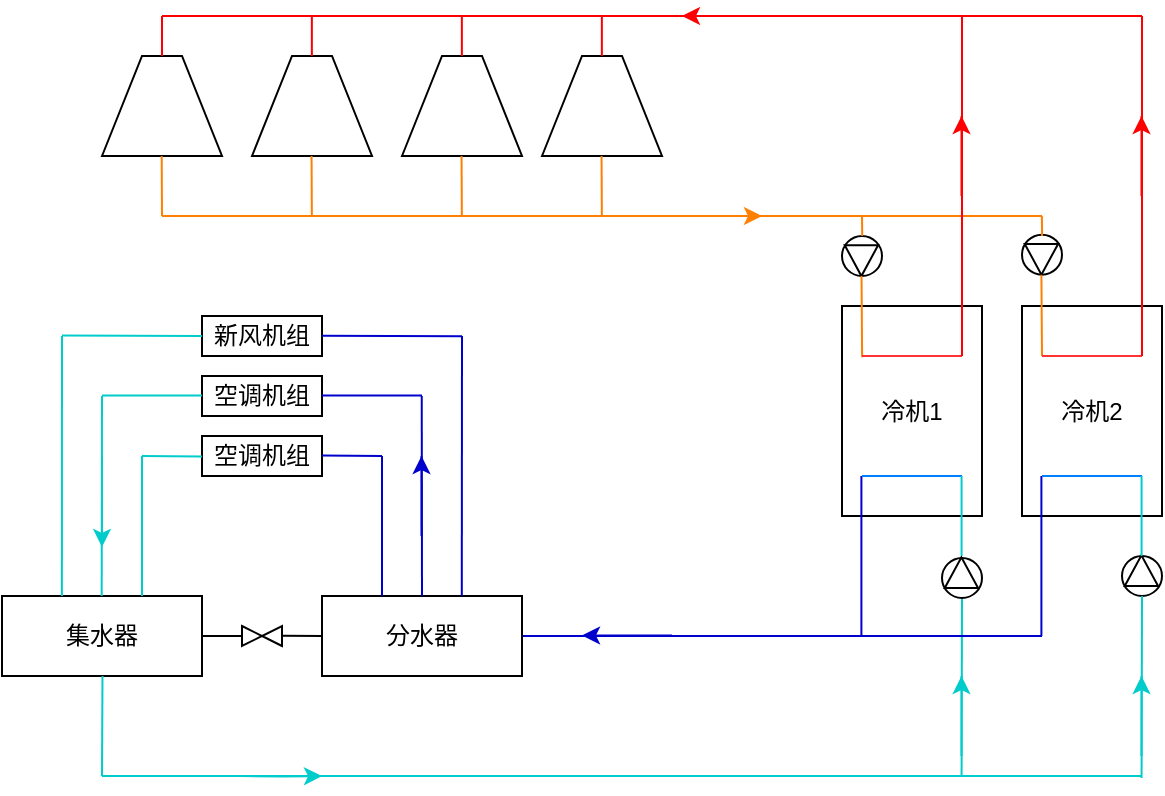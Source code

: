 <mxfile version="20.2.2" type="github">
  <diagram id="WoiL_mWIxm1mxqztFPtJ" name="第 1 页">
    <mxGraphModel dx="948" dy="467" grid="0" gridSize="10" guides="1" tooltips="1" connect="1" arrows="1" fold="1" page="1" pageScale="1" pageWidth="827" pageHeight="1169" math="0" shadow="0">
      <root>
        <mxCell id="0" />
        <mxCell id="1" parent="0" />
        <mxCell id="riQack8DRU1FnJC0j5_M-43" value="" style="endArrow=none;html=1;rounded=0;strokeColor=#00CCCC;" edge="1" parent="1">
          <mxGeometry width="50" height="50" relative="1" as="geometry">
            <mxPoint x="530" y="360" as="sourcePoint" />
            <mxPoint x="529.79" y="450" as="targetPoint" />
          </mxGeometry>
        </mxCell>
        <mxCell id="4I9LMxP-AOuE93W6MuQc-20" value="" style="group;rotation=90;" parent="1" vertex="1" connectable="0">
          <mxGeometry x="470" y="180" width="20" height="20" as="geometry" />
        </mxCell>
        <mxCell id="4I9LMxP-AOuE93W6MuQc-21" value="" style="ellipse;whiteSpace=wrap;html=1;aspect=fixed;strokeColor=#000000;fillColor=#FFFFFF;rotation=90;" parent="4I9LMxP-AOuE93W6MuQc-20" vertex="1">
          <mxGeometry width="20" height="20" as="geometry" />
        </mxCell>
        <mxCell id="4I9LMxP-AOuE93W6MuQc-22" value="" style="triangle;whiteSpace=wrap;html=1;strokeColor=#000000;fillColor=#FFFFFF;rotation=90;" parent="4I9LMxP-AOuE93W6MuQc-20" vertex="1">
          <mxGeometry x="2" y="4" width="15.417" height="16.667" as="geometry" />
        </mxCell>
        <mxCell id="4I9LMxP-AOuE93W6MuQc-29" value="" style="shape=trapezoid;perimeter=trapezoidPerimeter;whiteSpace=wrap;html=1;fixedSize=1;strokeColor=#000000;fillColor=#FFFFFF;" parent="1" vertex="1">
          <mxGeometry x="100" y="90" width="60" height="50" as="geometry" />
        </mxCell>
        <mxCell id="4I9LMxP-AOuE93W6MuQc-30" value="" style="shape=trapezoid;perimeter=trapezoidPerimeter;whiteSpace=wrap;html=1;fixedSize=1;strokeColor=#000000;fillColor=#FFFFFF;" parent="1" vertex="1">
          <mxGeometry x="175" y="90" width="60" height="50" as="geometry" />
        </mxCell>
        <mxCell id="FFGr_y6MqN4lwFUfsgwu-1" value="" style="shape=trapezoid;perimeter=trapezoidPerimeter;whiteSpace=wrap;html=1;fixedSize=1;strokeColor=#000000;fillColor=#FFFFFF;" parent="1" vertex="1">
          <mxGeometry x="250" y="90" width="60" height="50" as="geometry" />
        </mxCell>
        <mxCell id="FFGr_y6MqN4lwFUfsgwu-2" value="" style="shape=trapezoid;perimeter=trapezoidPerimeter;whiteSpace=wrap;html=1;fixedSize=1;strokeColor=#000000;fillColor=#FFFFFF;" parent="1" vertex="1">
          <mxGeometry x="320" y="90" width="60" height="50" as="geometry" />
        </mxCell>
        <mxCell id="FFGr_y6MqN4lwFUfsgwu-6" value="" style="endArrow=none;html=1;rounded=0;strokeColor=#FF0000;" parent="1" edge="1">
          <mxGeometry width="50" height="50" relative="1" as="geometry">
            <mxPoint x="130" y="70" as="sourcePoint" />
            <mxPoint x="620" y="70" as="targetPoint" />
            <Array as="points" />
          </mxGeometry>
        </mxCell>
        <mxCell id="FFGr_y6MqN4lwFUfsgwu-7" value="" style="endArrow=none;html=1;rounded=0;strokeColor=#FF8000;" parent="1" edge="1">
          <mxGeometry width="50" height="50" relative="1" as="geometry">
            <mxPoint x="130" y="170" as="sourcePoint" />
            <mxPoint x="570" y="170" as="targetPoint" />
            <Array as="points" />
          </mxGeometry>
        </mxCell>
        <mxCell id="FFGr_y6MqN4lwFUfsgwu-9" value="冷机1" style="rounded=0;whiteSpace=wrap;html=1;" parent="1" vertex="1">
          <mxGeometry x="470" y="215" width="70" height="105" as="geometry" />
        </mxCell>
        <mxCell id="FFGr_y6MqN4lwFUfsgwu-10" value="冷机2" style="rounded=0;whiteSpace=wrap;html=1;" parent="1" vertex="1">
          <mxGeometry x="560" y="215" width="70" height="105" as="geometry" />
        </mxCell>
        <mxCell id="FFGr_y6MqN4lwFUfsgwu-12" value="" style="endArrow=none;html=1;rounded=0;exitX=0.5;exitY=0;exitDx=0;exitDy=0;strokeColor=#FF0000;" parent="1" source="4I9LMxP-AOuE93W6MuQc-29" edge="1">
          <mxGeometry width="50" height="50" relative="1" as="geometry">
            <mxPoint x="170" y="110" as="sourcePoint" />
            <mxPoint x="130" y="70" as="targetPoint" />
          </mxGeometry>
        </mxCell>
        <mxCell id="FFGr_y6MqN4lwFUfsgwu-14" value="" style="endArrow=none;html=1;rounded=0;strokeColor=#FF8000;" parent="1" edge="1">
          <mxGeometry width="50" height="50" relative="1" as="geometry">
            <mxPoint x="130" y="170" as="sourcePoint" />
            <mxPoint x="129.85" y="140" as="targetPoint" />
          </mxGeometry>
        </mxCell>
        <mxCell id="FFGr_y6MqN4lwFUfsgwu-15" value="" style="endArrow=none;html=1;rounded=0;exitX=0.5;exitY=0;exitDx=0;exitDy=0;strokeColor=#FF0000;" parent="1" edge="1">
          <mxGeometry width="50" height="50" relative="1" as="geometry">
            <mxPoint x="204.93" y="90" as="sourcePoint" />
            <mxPoint x="204.93" y="70" as="targetPoint" />
          </mxGeometry>
        </mxCell>
        <mxCell id="FFGr_y6MqN4lwFUfsgwu-16" value="" style="endArrow=none;html=1;rounded=0;strokeColor=#FF8000;" parent="1" edge="1">
          <mxGeometry width="50" height="50" relative="1" as="geometry">
            <mxPoint x="204.93" y="170.0" as="sourcePoint" />
            <mxPoint x="204.78" y="140.0" as="targetPoint" />
          </mxGeometry>
        </mxCell>
        <mxCell id="FFGr_y6MqN4lwFUfsgwu-17" value="" style="endArrow=none;html=1;rounded=0;exitX=0.5;exitY=0;exitDx=0;exitDy=0;strokeColor=#FF0000;" parent="1" edge="1">
          <mxGeometry width="50" height="50" relative="1" as="geometry">
            <mxPoint x="279.93" y="90" as="sourcePoint" />
            <mxPoint x="279.93" y="70" as="targetPoint" />
          </mxGeometry>
        </mxCell>
        <mxCell id="FFGr_y6MqN4lwFUfsgwu-18" value="" style="endArrow=none;html=1;rounded=0;strokeColor=#FF8000;" parent="1" edge="1">
          <mxGeometry width="50" height="50" relative="1" as="geometry">
            <mxPoint x="279.93" y="170.0" as="sourcePoint" />
            <mxPoint x="279.78" y="140.0" as="targetPoint" />
          </mxGeometry>
        </mxCell>
        <mxCell id="FFGr_y6MqN4lwFUfsgwu-19" value="" style="endArrow=none;html=1;rounded=0;exitX=0.5;exitY=0;exitDx=0;exitDy=0;strokeColor=#FF0000;" parent="1" edge="1">
          <mxGeometry width="50" height="50" relative="1" as="geometry">
            <mxPoint x="349.93" y="90" as="sourcePoint" />
            <mxPoint x="349.93" y="70" as="targetPoint" />
          </mxGeometry>
        </mxCell>
        <mxCell id="FFGr_y6MqN4lwFUfsgwu-20" value="" style="endArrow=none;html=1;rounded=0;strokeColor=#FF8000;" parent="1" edge="1">
          <mxGeometry width="50" height="50" relative="1" as="geometry">
            <mxPoint x="349.93" y="170.0" as="sourcePoint" />
            <mxPoint x="349.78" y="140.0" as="targetPoint" />
          </mxGeometry>
        </mxCell>
        <mxCell id="FFGr_y6MqN4lwFUfsgwu-25" value="" style="group;rotation=90;" parent="1" vertex="1" connectable="0">
          <mxGeometry x="560" y="179.33" width="20" height="20" as="geometry" />
        </mxCell>
        <mxCell id="FFGr_y6MqN4lwFUfsgwu-26" value="" style="ellipse;whiteSpace=wrap;html=1;aspect=fixed;strokeColor=#000000;fillColor=#FFFFFF;rotation=90;" parent="FFGr_y6MqN4lwFUfsgwu-25" vertex="1">
          <mxGeometry width="20" height="20" as="geometry" />
        </mxCell>
        <mxCell id="FFGr_y6MqN4lwFUfsgwu-27" value="" style="triangle;whiteSpace=wrap;html=1;strokeColor=#000000;fillColor=#FFFFFF;rotation=90;" parent="FFGr_y6MqN4lwFUfsgwu-25" vertex="1">
          <mxGeometry x="2" y="4" width="15.417" height="16.667" as="geometry" />
        </mxCell>
        <mxCell id="FFGr_y6MqN4lwFUfsgwu-29" value="" style="endArrow=none;html=1;rounded=0;entryX=1;entryY=0.5;entryDx=0;entryDy=0;strokeColor=#FF8000;" parent="1" target="FFGr_y6MqN4lwFUfsgwu-27" edge="1">
          <mxGeometry width="50" height="50" relative="1" as="geometry">
            <mxPoint x="570" y="240" as="sourcePoint" />
            <mxPoint x="590" y="190" as="targetPoint" />
          </mxGeometry>
        </mxCell>
        <mxCell id="FFGr_y6MqN4lwFUfsgwu-30" value="" style="endArrow=none;html=1;rounded=0;entryX=1;entryY=0.5;entryDx=0;entryDy=0;strokeColor=#FF8000;" parent="1" edge="1">
          <mxGeometry width="50" height="50" relative="1" as="geometry">
            <mxPoint x="480.06" y="240.63" as="sourcePoint" />
            <mxPoint x="479.768" y="200.002" as="targetPoint" />
          </mxGeometry>
        </mxCell>
        <mxCell id="FFGr_y6MqN4lwFUfsgwu-31" value="" style="endArrow=none;html=1;rounded=0;strokeColor=#FF3333;" parent="1" edge="1">
          <mxGeometry width="50" height="50" relative="1" as="geometry">
            <mxPoint x="620" y="240" as="sourcePoint" />
            <mxPoint x="570" y="240" as="targetPoint" />
          </mxGeometry>
        </mxCell>
        <mxCell id="FFGr_y6MqN4lwFUfsgwu-32" value="" style="endArrow=none;html=1;rounded=0;strokeColor=#FF3333;" parent="1" edge="1">
          <mxGeometry width="50" height="50" relative="1" as="geometry">
            <mxPoint x="530" y="240" as="sourcePoint" />
            <mxPoint x="480" y="240" as="targetPoint" />
          </mxGeometry>
        </mxCell>
        <mxCell id="FFGr_y6MqN4lwFUfsgwu-33" value="" style="endArrow=none;html=1;rounded=0;strokeColor=#FF0000;" parent="1" edge="1">
          <mxGeometry width="50" height="50" relative="1" as="geometry">
            <mxPoint x="530" y="70" as="sourcePoint" />
            <mxPoint x="530" y="240" as="targetPoint" />
          </mxGeometry>
        </mxCell>
        <mxCell id="FFGr_y6MqN4lwFUfsgwu-34" value="" style="endArrow=none;html=1;rounded=0;strokeColor=#FF0000;" parent="1" edge="1">
          <mxGeometry width="50" height="50" relative="1" as="geometry">
            <mxPoint x="620" y="70" as="sourcePoint" />
            <mxPoint x="620" y="240" as="targetPoint" />
          </mxGeometry>
        </mxCell>
        <mxCell id="FFGr_y6MqN4lwFUfsgwu-35" value="" style="endArrow=none;html=1;rounded=0;strokeColor=#FF8000;" parent="1" edge="1">
          <mxGeometry width="50" height="50" relative="1" as="geometry">
            <mxPoint x="480.11" y="180.0" as="sourcePoint" />
            <mxPoint x="480" y="170" as="targetPoint" />
            <Array as="points">
              <mxPoint x="480.11" y="180.0" />
            </Array>
          </mxGeometry>
        </mxCell>
        <mxCell id="FFGr_y6MqN4lwFUfsgwu-36" value="" style="endArrow=none;html=1;rounded=0;strokeColor=#FF8000;" parent="1" edge="1">
          <mxGeometry width="50" height="50" relative="1" as="geometry">
            <mxPoint x="570.04" y="180" as="sourcePoint" />
            <mxPoint x="569.93" y="170" as="targetPoint" />
            <Array as="points">
              <mxPoint x="570.04" y="180.0" />
            </Array>
          </mxGeometry>
        </mxCell>
        <mxCell id="riQack8DRU1FnJC0j5_M-1" value="" style="endArrow=none;html=1;rounded=0;strokeColor=#0000CC;" edge="1" parent="1">
          <mxGeometry width="50" height="50" relative="1" as="geometry">
            <mxPoint x="569.7" y="300" as="sourcePoint" />
            <mxPoint x="569.7" y="380" as="targetPoint" />
          </mxGeometry>
        </mxCell>
        <mxCell id="riQack8DRU1FnJC0j5_M-2" value="" style="endArrow=none;html=1;rounded=0;strokeColor=#0000CC;" edge="1" parent="1">
          <mxGeometry width="50" height="50" relative="1" as="geometry">
            <mxPoint x="479.7" y="300" as="sourcePoint" />
            <mxPoint x="479.7" y="380" as="targetPoint" />
          </mxGeometry>
        </mxCell>
        <mxCell id="riQack8DRU1FnJC0j5_M-4" value="" style="endArrow=none;html=1;rounded=0;strokeColor=#007FFF;" edge="1" parent="1">
          <mxGeometry width="50" height="50" relative="1" as="geometry">
            <mxPoint x="530" y="300" as="sourcePoint" />
            <mxPoint x="480" y="300" as="targetPoint" />
          </mxGeometry>
        </mxCell>
        <mxCell id="riQack8DRU1FnJC0j5_M-5" value="" style="endArrow=none;html=1;rounded=0;strokeColor=#007FFF;" edge="1" parent="1">
          <mxGeometry width="50" height="50" relative="1" as="geometry">
            <mxPoint x="620" y="300" as="sourcePoint" />
            <mxPoint x="570" y="300" as="targetPoint" />
          </mxGeometry>
        </mxCell>
        <mxCell id="riQack8DRU1FnJC0j5_M-6" value="" style="endArrow=none;html=1;rounded=0;strokeColor=#0000CC;" edge="1" parent="1">
          <mxGeometry width="50" height="50" relative="1" as="geometry">
            <mxPoint x="570" y="380" as="sourcePoint" />
            <mxPoint x="310" y="380" as="targetPoint" />
          </mxGeometry>
        </mxCell>
        <mxCell id="riQack8DRU1FnJC0j5_M-7" value="分水器" style="rounded=0;whiteSpace=wrap;html=1;" vertex="1" parent="1">
          <mxGeometry x="210" y="360" width="100" height="40" as="geometry" />
        </mxCell>
        <mxCell id="riQack8DRU1FnJC0j5_M-8" value="集水器" style="rounded=0;whiteSpace=wrap;html=1;" vertex="1" parent="1">
          <mxGeometry x="50" y="360" width="100" height="40" as="geometry" />
        </mxCell>
        <mxCell id="riQack8DRU1FnJC0j5_M-9" value="" style="endArrow=none;html=1;rounded=0;strokeColor=#00CCCC;" edge="1" parent="1">
          <mxGeometry width="50" height="50" relative="1" as="geometry">
            <mxPoint x="620" y="450" as="sourcePoint" />
            <mxPoint x="100" y="450" as="targetPoint" />
          </mxGeometry>
        </mxCell>
        <mxCell id="riQack8DRU1FnJC0j5_M-10" value="" style="endArrow=none;html=1;rounded=0;strokeColor=#00CCCC;" edge="1" parent="1">
          <mxGeometry width="50" height="50" relative="1" as="geometry">
            <mxPoint x="100.24" y="400" as="sourcePoint" />
            <mxPoint x="100" y="450" as="targetPoint" />
          </mxGeometry>
        </mxCell>
        <mxCell id="riQack8DRU1FnJC0j5_M-15" value="" style="group" vertex="1" connectable="0" parent="1">
          <mxGeometry x="170" y="375" width="20" height="10" as="geometry" />
        </mxCell>
        <mxCell id="riQack8DRU1FnJC0j5_M-13" value="" style="triangle;whiteSpace=wrap;html=1;" vertex="1" parent="riQack8DRU1FnJC0j5_M-15">
          <mxGeometry width="10" height="10" as="geometry" />
        </mxCell>
        <mxCell id="riQack8DRU1FnJC0j5_M-14" value="" style="triangle;whiteSpace=wrap;html=1;rotation=-180;" vertex="1" parent="riQack8DRU1FnJC0j5_M-15">
          <mxGeometry x="10" width="10" height="10" as="geometry" />
        </mxCell>
        <mxCell id="riQack8DRU1FnJC0j5_M-16" value="" style="endArrow=none;html=1;rounded=0;exitX=0;exitY=0.5;exitDx=0;exitDy=0;" edge="1" parent="1" source="riQack8DRU1FnJC0j5_M-7">
          <mxGeometry width="50" height="50" relative="1" as="geometry">
            <mxPoint x="200" y="380.12" as="sourcePoint" />
            <mxPoint x="190" y="379.88" as="targetPoint" />
          </mxGeometry>
        </mxCell>
        <mxCell id="riQack8DRU1FnJC0j5_M-17" value="" style="endArrow=none;html=1;rounded=0;exitX=0;exitY=0.5;exitDx=0;exitDy=0;entryX=1;entryY=0.5;entryDx=0;entryDy=0;" edge="1" parent="1" target="riQack8DRU1FnJC0j5_M-8">
          <mxGeometry width="50" height="50" relative="1" as="geometry">
            <mxPoint x="170" y="380.05" as="sourcePoint" />
            <mxPoint x="155" y="379.93" as="targetPoint" />
          </mxGeometry>
        </mxCell>
        <mxCell id="riQack8DRU1FnJC0j5_M-18" value="" style="endArrow=none;html=1;rounded=0;strokeColor=#0000CC;" edge="1" parent="1">
          <mxGeometry width="50" height="50" relative="1" as="geometry">
            <mxPoint x="240" y="290" as="sourcePoint" />
            <mxPoint x="240.0" y="360" as="targetPoint" />
          </mxGeometry>
        </mxCell>
        <mxCell id="riQack8DRU1FnJC0j5_M-19" value="" style="endArrow=none;html=1;rounded=0;entryX=0.5;entryY=0;entryDx=0;entryDy=0;strokeColor=#0000CC;" edge="1" parent="1" target="riQack8DRU1FnJC0j5_M-7">
          <mxGeometry width="50" height="50" relative="1" as="geometry">
            <mxPoint x="259.87" y="260" as="sourcePoint" />
            <mxPoint x="259.87" y="340" as="targetPoint" />
          </mxGeometry>
        </mxCell>
        <mxCell id="riQack8DRU1FnJC0j5_M-20" value="" style="endArrow=none;html=1;rounded=0;strokeColor=#0000CC;" edge="1" parent="1">
          <mxGeometry width="50" height="50" relative="1" as="geometry">
            <mxPoint x="280" y="230" as="sourcePoint" />
            <mxPoint x="279.9" y="360" as="targetPoint" />
          </mxGeometry>
        </mxCell>
        <mxCell id="riQack8DRU1FnJC0j5_M-21" value="" style="endArrow=none;html=1;rounded=0;strokeColor=#00CCCC;" edge="1" parent="1">
          <mxGeometry width="50" height="50" relative="1" as="geometry">
            <mxPoint x="80" y="230" as="sourcePoint" />
            <mxPoint x="79.95" y="360" as="targetPoint" />
          </mxGeometry>
        </mxCell>
        <mxCell id="riQack8DRU1FnJC0j5_M-22" value="" style="endArrow=none;html=1;rounded=0;strokeColor=#00CCCC;" edge="1" parent="1">
          <mxGeometry width="50" height="50" relative="1" as="geometry">
            <mxPoint x="100" y="260" as="sourcePoint" />
            <mxPoint x="99.85" y="360" as="targetPoint" />
          </mxGeometry>
        </mxCell>
        <mxCell id="riQack8DRU1FnJC0j5_M-23" value="" style="endArrow=none;html=1;rounded=0;strokeColor=#00CCCC;" edge="1" parent="1">
          <mxGeometry width="50" height="50" relative="1" as="geometry">
            <mxPoint x="120" y="290" as="sourcePoint" />
            <mxPoint x="120" y="360" as="targetPoint" />
          </mxGeometry>
        </mxCell>
        <mxCell id="riQack8DRU1FnJC0j5_M-24" value="空调机组" style="rounded=0;whiteSpace=wrap;html=1;" vertex="1" parent="1">
          <mxGeometry x="150" y="280" width="60" height="20" as="geometry" />
        </mxCell>
        <mxCell id="riQack8DRU1FnJC0j5_M-25" value="新风机组" style="rounded=0;whiteSpace=wrap;html=1;" vertex="1" parent="1">
          <mxGeometry x="150" y="220" width="60" height="20" as="geometry" />
        </mxCell>
        <mxCell id="riQack8DRU1FnJC0j5_M-26" value="空调机组" style="rounded=0;whiteSpace=wrap;html=1;" vertex="1" parent="1">
          <mxGeometry x="150" y="250" width="60" height="20" as="geometry" />
        </mxCell>
        <mxCell id="riQack8DRU1FnJC0j5_M-27" value="" style="endArrow=none;html=1;rounded=0;strokeColor=#0000CC;" edge="1" parent="1">
          <mxGeometry width="50" height="50" relative="1" as="geometry">
            <mxPoint x="260" y="259.77" as="sourcePoint" />
            <mxPoint x="210" y="259.77" as="targetPoint" />
          </mxGeometry>
        </mxCell>
        <mxCell id="riQack8DRU1FnJC0j5_M-28" value="" style="endArrow=none;html=1;rounded=0;strokeColor=#00CCCC;" edge="1" parent="1">
          <mxGeometry width="50" height="50" relative="1" as="geometry">
            <mxPoint x="150" y="259.77" as="sourcePoint" />
            <mxPoint x="100" y="259.77" as="targetPoint" />
          </mxGeometry>
        </mxCell>
        <mxCell id="riQack8DRU1FnJC0j5_M-29" value="" style="endArrow=none;html=1;rounded=0;strokeColor=#0000CC;" edge="1" parent="1">
          <mxGeometry width="50" height="50" relative="1" as="geometry">
            <mxPoint x="240" y="290" as="sourcePoint" />
            <mxPoint x="210" y="289.77" as="targetPoint" />
          </mxGeometry>
        </mxCell>
        <mxCell id="riQack8DRU1FnJC0j5_M-30" value="" style="endArrow=none;html=1;rounded=0;strokeColor=#00CCCC;" edge="1" parent="1">
          <mxGeometry width="50" height="50" relative="1" as="geometry">
            <mxPoint x="150" y="290.23" as="sourcePoint" />
            <mxPoint x="120" y="290" as="targetPoint" />
          </mxGeometry>
        </mxCell>
        <mxCell id="riQack8DRU1FnJC0j5_M-31" value="" style="endArrow=none;html=1;rounded=0;strokeColor=#00CCCC;" edge="1" parent="1">
          <mxGeometry width="50" height="50" relative="1" as="geometry">
            <mxPoint x="150" y="230" as="sourcePoint" />
            <mxPoint x="80" y="229.77" as="targetPoint" />
          </mxGeometry>
        </mxCell>
        <mxCell id="riQack8DRU1FnJC0j5_M-32" value="" style="endArrow=none;html=1;rounded=0;strokeColor=#0000CC;" edge="1" parent="1">
          <mxGeometry width="50" height="50" relative="1" as="geometry">
            <mxPoint x="280" y="230.09" as="sourcePoint" />
            <mxPoint x="210.0" y="229.86" as="targetPoint" />
          </mxGeometry>
        </mxCell>
        <mxCell id="riQack8DRU1FnJC0j5_M-34" value="" style="group;rotation=-90;" vertex="1" connectable="0" parent="1">
          <mxGeometry x="520" y="341" width="20" height="20" as="geometry" />
        </mxCell>
        <mxCell id="riQack8DRU1FnJC0j5_M-35" value="" style="ellipse;whiteSpace=wrap;html=1;aspect=fixed;strokeColor=#000000;fillColor=#FFFFFF;rotation=-90;" vertex="1" parent="riQack8DRU1FnJC0j5_M-34">
          <mxGeometry width="20" height="20" as="geometry" />
        </mxCell>
        <mxCell id="riQack8DRU1FnJC0j5_M-36" value="" style="triangle;whiteSpace=wrap;html=1;strokeColor=#000000;fillColor=#FFFFFF;rotation=-90;" vertex="1" parent="riQack8DRU1FnJC0j5_M-34">
          <mxGeometry x="2" y="-1" width="15.417" height="16.667" as="geometry" />
        </mxCell>
        <mxCell id="riQack8DRU1FnJC0j5_M-37" value="" style="group;rotation=-90;" vertex="1" connectable="0" parent="1">
          <mxGeometry x="610" y="340" width="20" height="20" as="geometry" />
        </mxCell>
        <mxCell id="riQack8DRU1FnJC0j5_M-38" value="" style="ellipse;whiteSpace=wrap;html=1;aspect=fixed;strokeColor=#000000;fillColor=#FFFFFF;rotation=-90;" vertex="1" parent="riQack8DRU1FnJC0j5_M-37">
          <mxGeometry width="20" height="20" as="geometry" />
        </mxCell>
        <mxCell id="riQack8DRU1FnJC0j5_M-39" value="" style="triangle;whiteSpace=wrap;html=1;strokeColor=#000000;fillColor=#FFFFFF;rotation=-90;" vertex="1" parent="riQack8DRU1FnJC0j5_M-37">
          <mxGeometry x="2" y="-1" width="15.417" height="16.667" as="geometry" />
        </mxCell>
        <mxCell id="riQack8DRU1FnJC0j5_M-41" value="" style="endArrow=none;html=1;rounded=0;strokeColor=#00CCCC;" edge="1" parent="1">
          <mxGeometry width="50" height="50" relative="1" as="geometry">
            <mxPoint x="529.79" y="300" as="sourcePoint" />
            <mxPoint x="529.79" y="340" as="targetPoint" />
          </mxGeometry>
        </mxCell>
        <mxCell id="riQack8DRU1FnJC0j5_M-42" value="" style="endArrow=none;html=1;rounded=0;strokeColor=#00CCCC;" edge="1" parent="1">
          <mxGeometry width="50" height="50" relative="1" as="geometry">
            <mxPoint x="619.79" y="300" as="sourcePoint" />
            <mxPoint x="619.79" y="340" as="targetPoint" />
          </mxGeometry>
        </mxCell>
        <mxCell id="riQack8DRU1FnJC0j5_M-44" value="" style="endArrow=none;html=1;rounded=0;strokeColor=#00CCCC;" edge="1" parent="1">
          <mxGeometry width="50" height="50" relative="1" as="geometry">
            <mxPoint x="620" y="360" as="sourcePoint" />
            <mxPoint x="619.79" y="451" as="targetPoint" />
          </mxGeometry>
        </mxCell>
        <mxCell id="riQack8DRU1FnJC0j5_M-45" value="" style="endArrow=classic;html=1;rounded=0;strokeColor=#FF0000;" edge="1" parent="1">
          <mxGeometry width="50" height="50" relative="1" as="geometry">
            <mxPoint x="435" y="70" as="sourcePoint" />
            <mxPoint x="390" y="70" as="targetPoint" />
          </mxGeometry>
        </mxCell>
        <mxCell id="riQack8DRU1FnJC0j5_M-51" value="" style="endArrow=classic;html=1;rounded=0;strokeColor=#FF8000;" edge="1" parent="1">
          <mxGeometry width="50" height="50" relative="1" as="geometry">
            <mxPoint x="390" y="170" as="sourcePoint" />
            <mxPoint x="430" y="170" as="targetPoint" />
          </mxGeometry>
        </mxCell>
        <mxCell id="riQack8DRU1FnJC0j5_M-52" value="" style="endArrow=classic;html=1;rounded=0;strokeColor=#00CCCC;" edge="1" parent="1">
          <mxGeometry width="50" height="50" relative="1" as="geometry">
            <mxPoint x="529.75" y="400" as="sourcePoint" />
            <mxPoint x="529.75" y="400" as="targetPoint" />
            <Array as="points">
              <mxPoint x="529.75" y="440" />
            </Array>
          </mxGeometry>
        </mxCell>
        <mxCell id="riQack8DRU1FnJC0j5_M-53" value="" style="endArrow=classic;html=1;rounded=0;strokeColor=#00CCCC;" edge="1" parent="1">
          <mxGeometry width="50" height="50" relative="1" as="geometry">
            <mxPoint x="619.75" y="400" as="sourcePoint" />
            <mxPoint x="619.75" y="400" as="targetPoint" />
            <Array as="points">
              <mxPoint x="619.75" y="440" />
            </Array>
          </mxGeometry>
        </mxCell>
        <mxCell id="riQack8DRU1FnJC0j5_M-54" value="" style="endArrow=classic;html=1;rounded=0;strokeColor=#0000CC;" edge="1" parent="1">
          <mxGeometry width="50" height="50" relative="1" as="geometry">
            <mxPoint x="385" y="379.75" as="sourcePoint" />
            <mxPoint x="340" y="379.75" as="targetPoint" />
          </mxGeometry>
        </mxCell>
        <mxCell id="riQack8DRU1FnJC0j5_M-55" value="" style="endArrow=classic;html=1;rounded=0;strokeColor=#00CCCC;" edge="1" parent="1">
          <mxGeometry width="50" height="50" relative="1" as="geometry">
            <mxPoint x="170" y="450" as="sourcePoint" />
            <mxPoint x="210" y="450" as="targetPoint" />
            <Array as="points">
              <mxPoint x="190" y="450.25" />
            </Array>
          </mxGeometry>
        </mxCell>
        <mxCell id="riQack8DRU1FnJC0j5_M-56" value="" style="endArrow=classic;html=1;rounded=0;strokeColor=#0000CC;" edge="1" parent="1">
          <mxGeometry width="50" height="50" relative="1" as="geometry">
            <mxPoint x="259.75" y="290" as="sourcePoint" />
            <mxPoint x="259.75" y="290" as="targetPoint" />
            <Array as="points">
              <mxPoint x="259.75" y="330" />
            </Array>
          </mxGeometry>
        </mxCell>
        <mxCell id="riQack8DRU1FnJC0j5_M-57" value="" style="endArrow=classic;html=1;rounded=0;strokeColor=#00CCCC;" edge="1" parent="1">
          <mxGeometry width="50" height="50" relative="1" as="geometry">
            <mxPoint x="100" y="295.5" as="sourcePoint" />
            <mxPoint x="100" y="335.5" as="targetPoint" />
            <Array as="points">
              <mxPoint x="100" y="290" />
            </Array>
          </mxGeometry>
        </mxCell>
        <mxCell id="riQack8DRU1FnJC0j5_M-58" value="" style="endArrow=classic;html=1;rounded=0;strokeColor=#FF0000;" edge="1" parent="1">
          <mxGeometry width="50" height="50" relative="1" as="geometry">
            <mxPoint x="529.75" y="120" as="sourcePoint" />
            <mxPoint x="529.75" y="120" as="targetPoint" />
            <Array as="points">
              <mxPoint x="529.75" y="160" />
            </Array>
          </mxGeometry>
        </mxCell>
        <mxCell id="riQack8DRU1FnJC0j5_M-59" value="" style="endArrow=classic;html=1;rounded=0;strokeColor=#FF0000;" edge="1" parent="1">
          <mxGeometry width="50" height="50" relative="1" as="geometry">
            <mxPoint x="619.75" y="120" as="sourcePoint" />
            <mxPoint x="619.75" y="120" as="targetPoint" />
            <Array as="points">
              <mxPoint x="619.75" y="160" />
            </Array>
          </mxGeometry>
        </mxCell>
      </root>
    </mxGraphModel>
  </diagram>
</mxfile>
